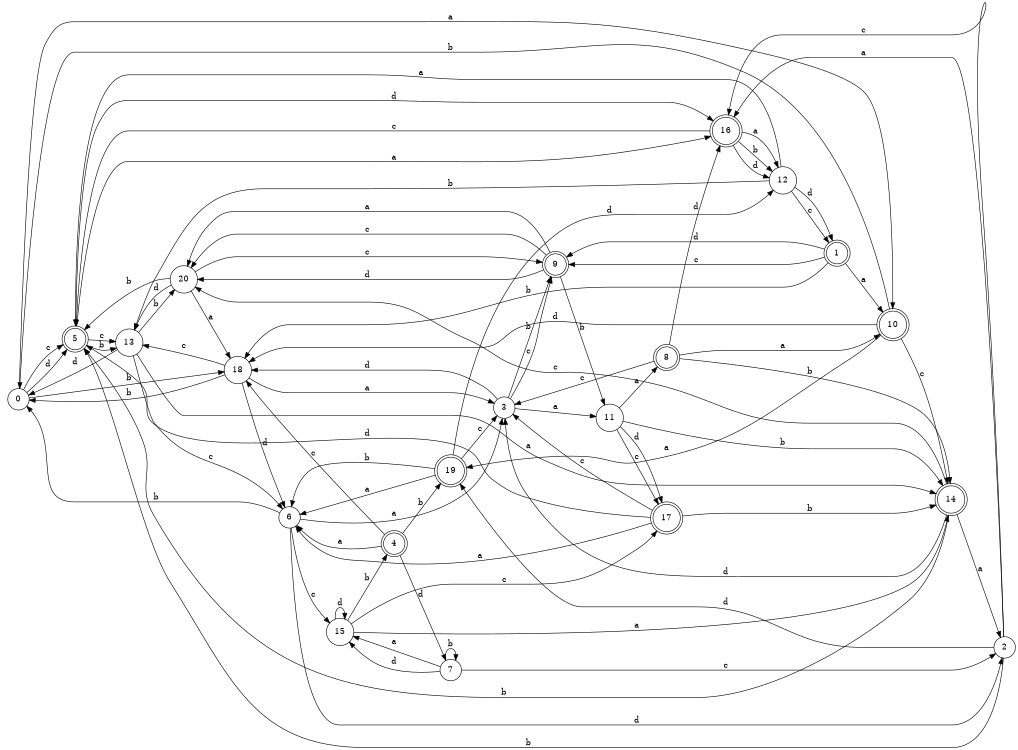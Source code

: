digraph n17_9 {
__start0 [label="" shape="none"];

rankdir=LR;
size="8,5";

s0 [style="filled", color="black", fillcolor="white" shape="circle", label="0"];
s1 [style="rounded,filled", color="black", fillcolor="white" shape="doublecircle", label="1"];
s2 [style="filled", color="black", fillcolor="white" shape="circle", label="2"];
s3 [style="filled", color="black", fillcolor="white" shape="circle", label="3"];
s4 [style="rounded,filled", color="black", fillcolor="white" shape="doublecircle", label="4"];
s5 [style="rounded,filled", color="black", fillcolor="white" shape="doublecircle", label="5"];
s6 [style="filled", color="black", fillcolor="white" shape="circle", label="6"];
s7 [style="filled", color="black", fillcolor="white" shape="circle", label="7"];
s8 [style="rounded,filled", color="black", fillcolor="white" shape="doublecircle", label="8"];
s9 [style="rounded,filled", color="black", fillcolor="white" shape="doublecircle", label="9"];
s10 [style="rounded,filled", color="black", fillcolor="white" shape="doublecircle", label="10"];
s11 [style="filled", color="black", fillcolor="white" shape="circle", label="11"];
s12 [style="filled", color="black", fillcolor="white" shape="circle", label="12"];
s13 [style="filled", color="black", fillcolor="white" shape="circle", label="13"];
s14 [style="rounded,filled", color="black", fillcolor="white" shape="doublecircle", label="14"];
s15 [style="filled", color="black", fillcolor="white" shape="circle", label="15"];
s16 [style="rounded,filled", color="black", fillcolor="white" shape="doublecircle", label="16"];
s17 [style="rounded,filled", color="black", fillcolor="white" shape="doublecircle", label="17"];
s18 [style="filled", color="black", fillcolor="white" shape="circle", label="18"];
s19 [style="rounded,filled", color="black", fillcolor="white" shape="doublecircle", label="19"];
s20 [style="filled", color="black", fillcolor="white" shape="circle", label="20"];
s0 -> s10 [label="a"];
s0 -> s18 [label="b"];
s0 -> s5 [label="c"];
s0 -> s5 [label="d"];
s1 -> s10 [label="a"];
s1 -> s18 [label="b"];
s1 -> s9 [label="c"];
s1 -> s9 [label="d"];
s2 -> s16 [label="a"];
s2 -> s5 [label="b"];
s2 -> s16 [label="c"];
s2 -> s19 [label="d"];
s3 -> s11 [label="a"];
s3 -> s9 [label="b"];
s3 -> s9 [label="c"];
s3 -> s18 [label="d"];
s4 -> s6 [label="a"];
s4 -> s19 [label="b"];
s4 -> s18 [label="c"];
s4 -> s7 [label="d"];
s5 -> s16 [label="a"];
s5 -> s13 [label="b"];
s5 -> s13 [label="c"];
s5 -> s16 [label="d"];
s6 -> s3 [label="a"];
s6 -> s0 [label="b"];
s6 -> s15 [label="c"];
s6 -> s2 [label="d"];
s7 -> s15 [label="a"];
s7 -> s7 [label="b"];
s7 -> s2 [label="c"];
s7 -> s15 [label="d"];
s8 -> s10 [label="a"];
s8 -> s14 [label="b"];
s8 -> s3 [label="c"];
s8 -> s16 [label="d"];
s9 -> s20 [label="a"];
s9 -> s11 [label="b"];
s9 -> s20 [label="c"];
s9 -> s20 [label="d"];
s10 -> s19 [label="a"];
s10 -> s0 [label="b"];
s10 -> s14 [label="c"];
s10 -> s18 [label="d"];
s11 -> s8 [label="a"];
s11 -> s14 [label="b"];
s11 -> s17 [label="c"];
s11 -> s17 [label="d"];
s12 -> s5 [label="a"];
s12 -> s13 [label="b"];
s12 -> s1 [label="c"];
s12 -> s1 [label="d"];
s13 -> s14 [label="a"];
s13 -> s20 [label="b"];
s13 -> s6 [label="c"];
s13 -> s0 [label="d"];
s14 -> s2 [label="a"];
s14 -> s5 [label="b"];
s14 -> s20 [label="c"];
s14 -> s3 [label="d"];
s15 -> s14 [label="a"];
s15 -> s4 [label="b"];
s15 -> s17 [label="c"];
s15 -> s15 [label="d"];
s16 -> s12 [label="a"];
s16 -> s12 [label="b"];
s16 -> s5 [label="c"];
s16 -> s12 [label="d"];
s17 -> s6 [label="a"];
s17 -> s14 [label="b"];
s17 -> s3 [label="c"];
s17 -> s5 [label="d"];
s18 -> s3 [label="a"];
s18 -> s0 [label="b"];
s18 -> s13 [label="c"];
s18 -> s6 [label="d"];
s19 -> s6 [label="a"];
s19 -> s6 [label="b"];
s19 -> s3 [label="c"];
s19 -> s12 [label="d"];
s20 -> s18 [label="a"];
s20 -> s5 [label="b"];
s20 -> s9 [label="c"];
s20 -> s13 [label="d"];

}